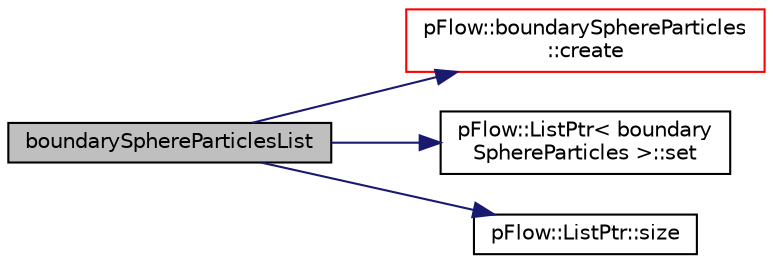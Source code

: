 digraph "boundarySphereParticlesList"
{
 // LATEX_PDF_SIZE
  edge [fontname="Helvetica",fontsize="10",labelfontname="Helvetica",labelfontsize="10"];
  node [fontname="Helvetica",fontsize="10",shape=record];
  rankdir="LR";
  Node1 [label="boundarySphereParticlesList",height=0.2,width=0.4,color="black", fillcolor="grey75", style="filled", fontcolor="black",tooltip=" "];
  Node1 -> Node2 [color="midnightblue",fontsize="10",style="solid",fontname="Helvetica"];
  Node2 [label="pFlow::boundarySphereParticles\l::create",height=0.2,width=0.4,color="red", fillcolor="white", style="filled",URL="$classpFlow_1_1boundarySphereParticles.html#a1fb3212dfcf7708a179b401c84e3fb11",tooltip=" "];
  Node1 -> Node11 [color="midnightblue",fontsize="10",style="solid",fontname="Helvetica"];
  Node11 [label="pFlow::ListPtr\< boundary\lSphereParticles \>::set",height=0.2,width=0.4,color="black", fillcolor="white", style="filled",URL="$classpFlow_1_1ListPtr.html#ac537dae37bad56910ff7498c84c8b727",tooltip=" "];
  Node1 -> Node12 [color="midnightblue",fontsize="10",style="solid",fontname="Helvetica"];
  Node12 [label="pFlow::ListPtr::size",height=0.2,width=0.4,color="black", fillcolor="white", style="filled",URL="$classpFlow_1_1ListPtr.html#a259cb5a711406a8c3e5d937eb9350cca",tooltip=" "];
}
